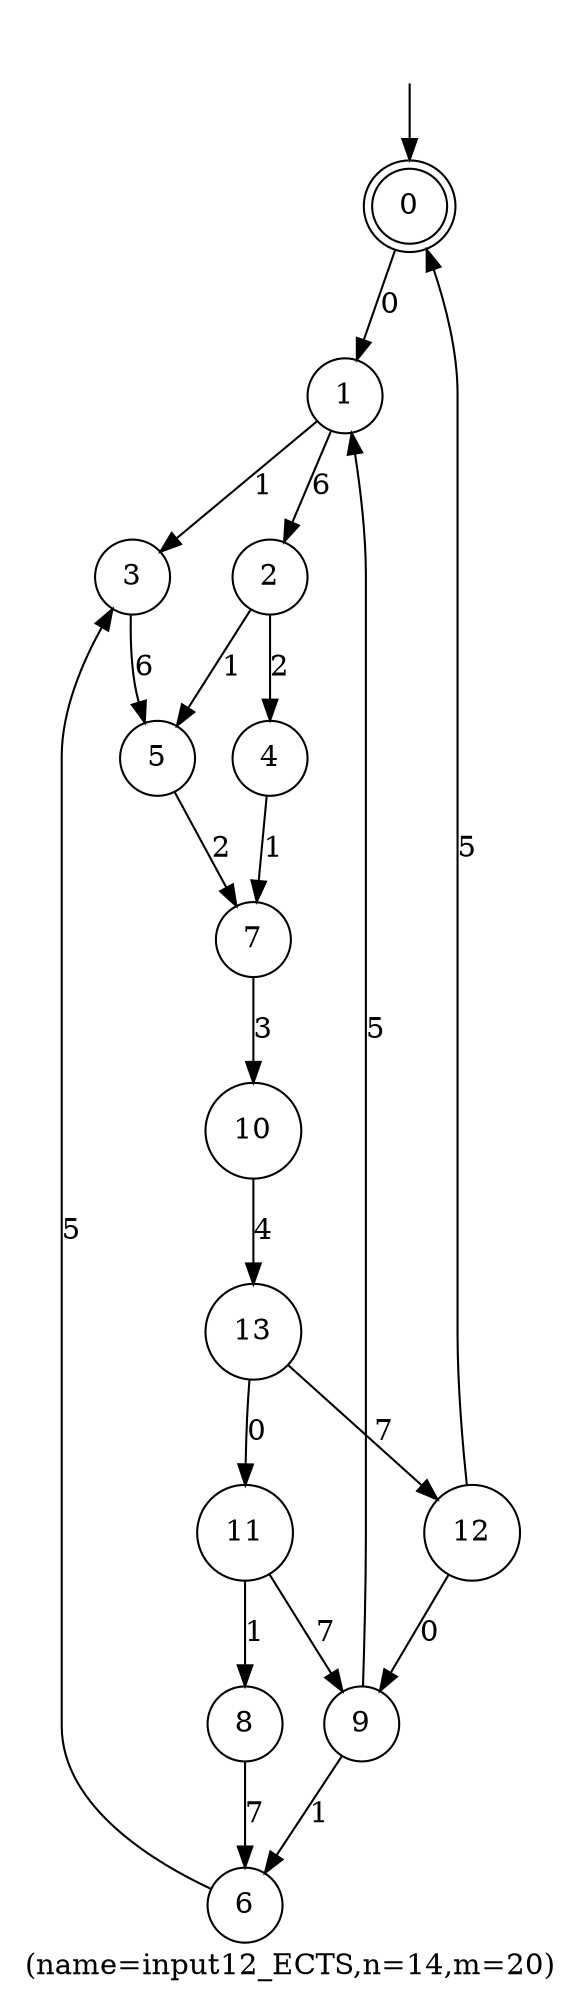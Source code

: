 digraph input12_ECTS{
	label="(name=input12_ECTS,n=14,m=20)";
	_nil [style = "invis"];
	node [shape = doublecircle]; 0;
	node [shape = circle];
	_nil -> 0;
	0->1[label="0"];
	12->9[label="0"];
	13->11[label="0"];
	1->3[label="1"];
	2->5[label="1"];
	4->7[label="1"];
	9->6[label="1"];
	11->8[label="1"];
	2->4[label="2"];
	5->7[label="2"];
	7->10[label="3"];
	10->13[label="4"];
	6->3[label="5"];
	9->1[label="5"];
	12->0[label="5"];
	1->2[label="6"];
	3->5[label="6"];
	8->6[label="7"];
	11->9[label="7"];
	13->12[label="7"];
}
